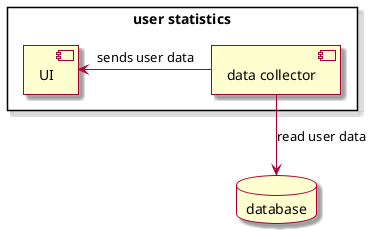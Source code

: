 @startuml
skin rose
rectangle "user statistics" {
  [UI]
  [data collector]
}

[data collector]

database "database" {

}

[UI] <- [data collector]: sends user data
[data collector] --> [database]: read user data

@enduml

